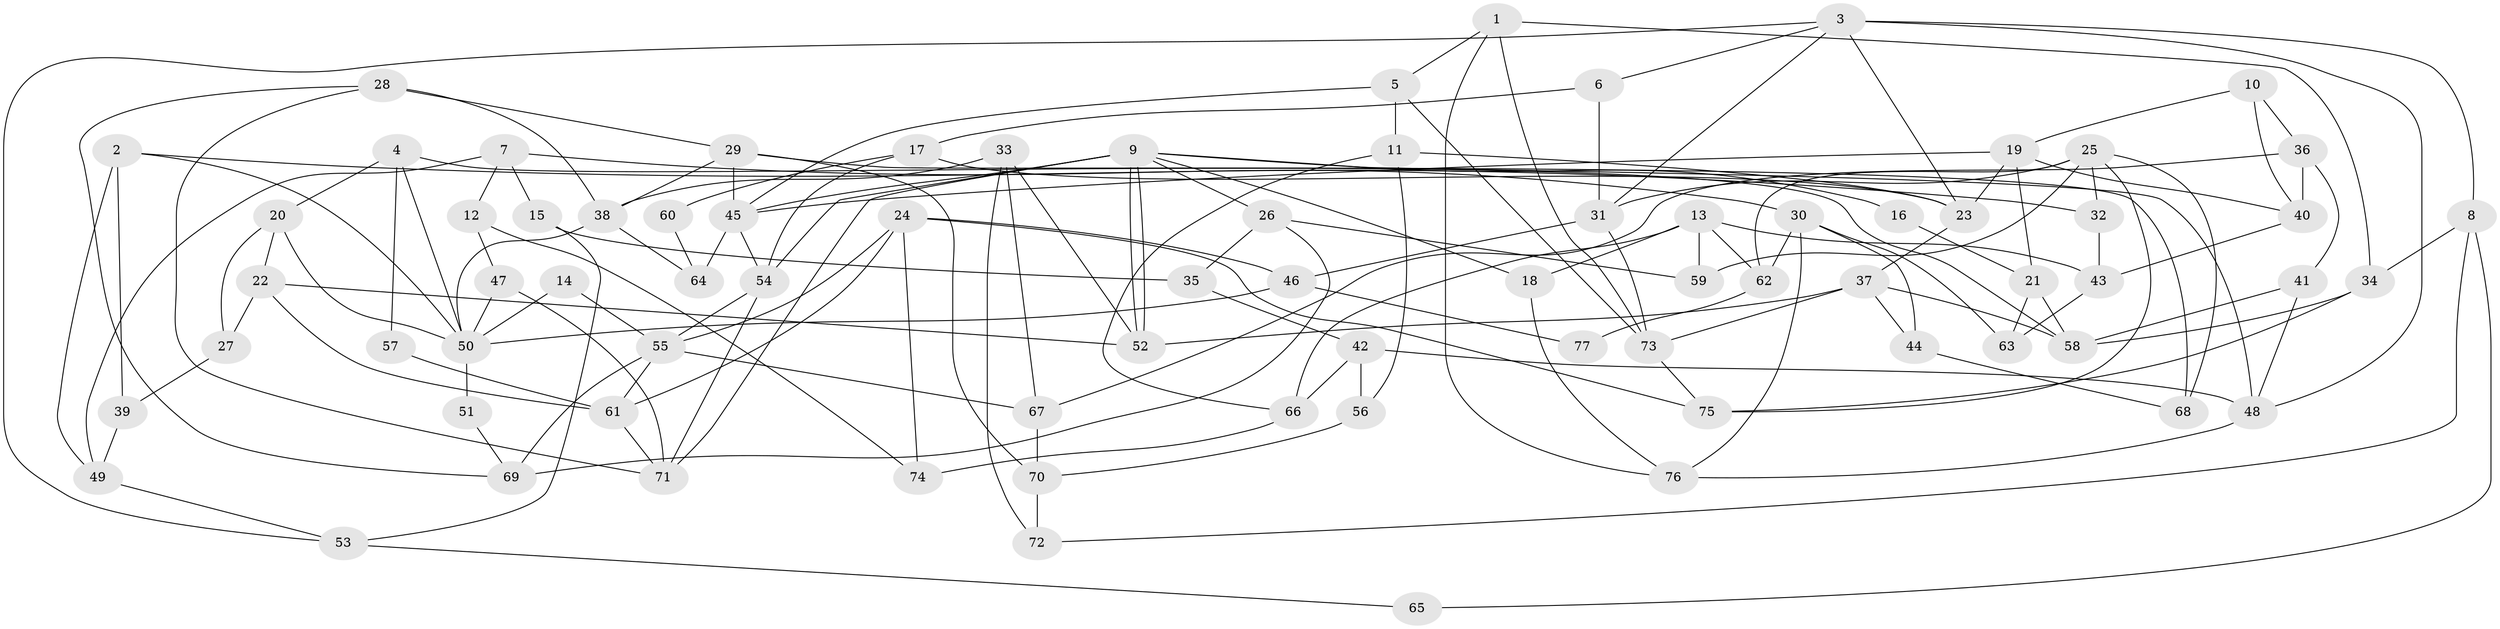 // coarse degree distribution, {6: 0.037037037037037035, 3: 0.18518518518518517, 4: 0.25925925925925924, 7: 0.05555555555555555, 5: 0.3148148148148148, 2: 0.09259259259259259, 8: 0.05555555555555555}
// Generated by graph-tools (version 1.1) at 2025/37/03/04/25 23:37:12]
// undirected, 77 vertices, 154 edges
graph export_dot {
  node [color=gray90,style=filled];
  1;
  2;
  3;
  4;
  5;
  6;
  7;
  8;
  9;
  10;
  11;
  12;
  13;
  14;
  15;
  16;
  17;
  18;
  19;
  20;
  21;
  22;
  23;
  24;
  25;
  26;
  27;
  28;
  29;
  30;
  31;
  32;
  33;
  34;
  35;
  36;
  37;
  38;
  39;
  40;
  41;
  42;
  43;
  44;
  45;
  46;
  47;
  48;
  49;
  50;
  51;
  52;
  53;
  54;
  55;
  56;
  57;
  58;
  59;
  60;
  61;
  62;
  63;
  64;
  65;
  66;
  67;
  68;
  69;
  70;
  71;
  72;
  73;
  74;
  75;
  76;
  77;
  1 -- 73;
  1 -- 34;
  1 -- 5;
  1 -- 76;
  2 -- 49;
  2 -- 50;
  2 -- 32;
  2 -- 39;
  3 -- 48;
  3 -- 31;
  3 -- 6;
  3 -- 8;
  3 -- 23;
  3 -- 53;
  4 -- 20;
  4 -- 50;
  4 -- 57;
  4 -- 58;
  5 -- 45;
  5 -- 11;
  5 -- 73;
  6 -- 31;
  6 -- 17;
  7 -- 12;
  7 -- 30;
  7 -- 15;
  7 -- 49;
  8 -- 34;
  8 -- 65;
  8 -- 72;
  9 -- 54;
  9 -- 52;
  9 -- 52;
  9 -- 16;
  9 -- 18;
  9 -- 26;
  9 -- 45;
  9 -- 48;
  9 -- 71;
  10 -- 40;
  10 -- 19;
  10 -- 36;
  11 -- 23;
  11 -- 56;
  11 -- 66;
  12 -- 74;
  12 -- 47;
  13 -- 18;
  13 -- 43;
  13 -- 59;
  13 -- 62;
  13 -- 66;
  14 -- 55;
  14 -- 50;
  15 -- 35;
  15 -- 53;
  16 -- 21;
  17 -- 23;
  17 -- 54;
  17 -- 60;
  18 -- 76;
  19 -- 23;
  19 -- 45;
  19 -- 21;
  19 -- 40;
  20 -- 22;
  20 -- 27;
  20 -- 50;
  21 -- 63;
  21 -- 58;
  22 -- 52;
  22 -- 61;
  22 -- 27;
  23 -- 37;
  24 -- 55;
  24 -- 61;
  24 -- 46;
  24 -- 74;
  24 -- 75;
  25 -- 75;
  25 -- 62;
  25 -- 31;
  25 -- 32;
  25 -- 59;
  25 -- 68;
  26 -- 59;
  26 -- 35;
  26 -- 69;
  27 -- 39;
  28 -- 29;
  28 -- 71;
  28 -- 38;
  28 -- 69;
  29 -- 45;
  29 -- 70;
  29 -- 38;
  29 -- 68;
  30 -- 44;
  30 -- 76;
  30 -- 62;
  30 -- 63;
  31 -- 46;
  31 -- 73;
  32 -- 43;
  33 -- 52;
  33 -- 38;
  33 -- 67;
  33 -- 72;
  34 -- 75;
  34 -- 58;
  35 -- 42;
  36 -- 41;
  36 -- 40;
  36 -- 67;
  37 -- 73;
  37 -- 58;
  37 -- 44;
  37 -- 52;
  38 -- 50;
  38 -- 64;
  39 -- 49;
  40 -- 43;
  41 -- 48;
  41 -- 58;
  42 -- 56;
  42 -- 66;
  42 -- 48;
  43 -- 63;
  44 -- 68;
  45 -- 54;
  45 -- 64;
  46 -- 50;
  46 -- 77;
  47 -- 71;
  47 -- 50;
  48 -- 76;
  49 -- 53;
  50 -- 51;
  51 -- 69;
  53 -- 65;
  54 -- 55;
  54 -- 71;
  55 -- 69;
  55 -- 67;
  55 -- 61;
  56 -- 70;
  57 -- 61;
  60 -- 64;
  61 -- 71;
  62 -- 77;
  66 -- 74;
  67 -- 70;
  70 -- 72;
  73 -- 75;
}
